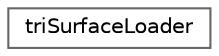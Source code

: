 digraph "Graphical Class Hierarchy"
{
 // LATEX_PDF_SIZE
  bgcolor="transparent";
  edge [fontname=Helvetica,fontsize=10,labelfontname=Helvetica,labelfontsize=10];
  node [fontname=Helvetica,fontsize=10,shape=box,height=0.2,width=0.4];
  rankdir="LR";
  Node0 [id="Node000000",label="triSurfaceLoader",height=0.2,width=0.4,color="grey40", fillcolor="white", style="filled",URL="$classFoam_1_1triSurfaceLoader.html",tooltip="Convenience class for loading single or multiple surface files from the constant/triSurface (or other..."];
}
